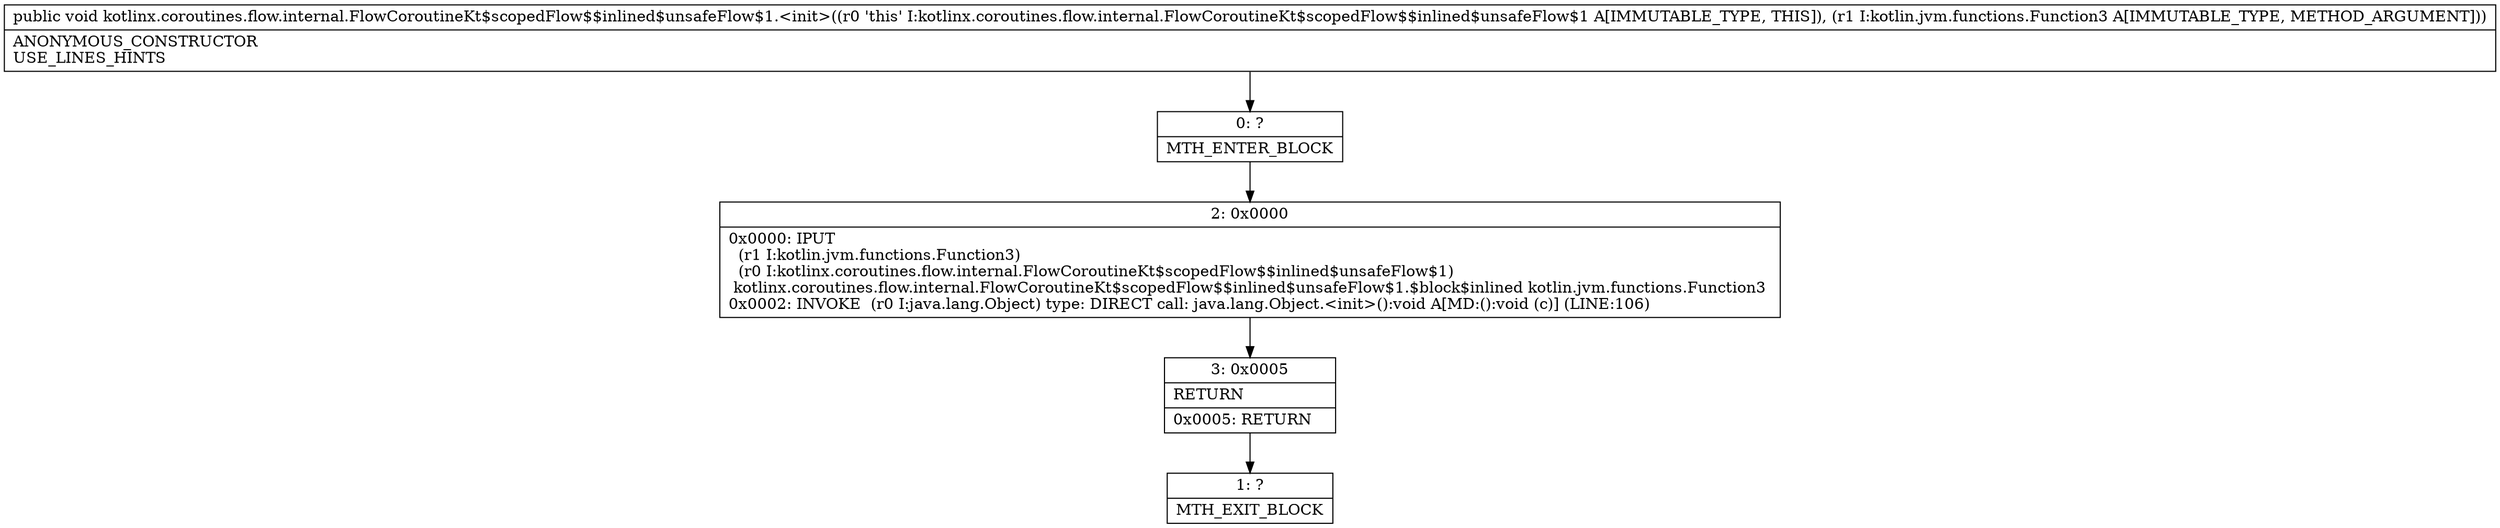 digraph "CFG forkotlinx.coroutines.flow.internal.FlowCoroutineKt$scopedFlow$$inlined$unsafeFlow$1.\<init\>(Lkotlin\/jvm\/functions\/Function3;)V" {
Node_0 [shape=record,label="{0\:\ ?|MTH_ENTER_BLOCK\l}"];
Node_2 [shape=record,label="{2\:\ 0x0000|0x0000: IPUT  \l  (r1 I:kotlin.jvm.functions.Function3)\l  (r0 I:kotlinx.coroutines.flow.internal.FlowCoroutineKt$scopedFlow$$inlined$unsafeFlow$1)\l kotlinx.coroutines.flow.internal.FlowCoroutineKt$scopedFlow$$inlined$unsafeFlow$1.$block$inlined kotlin.jvm.functions.Function3 \l0x0002: INVOKE  (r0 I:java.lang.Object) type: DIRECT call: java.lang.Object.\<init\>():void A[MD:():void (c)] (LINE:106)\l}"];
Node_3 [shape=record,label="{3\:\ 0x0005|RETURN\l|0x0005: RETURN   \l}"];
Node_1 [shape=record,label="{1\:\ ?|MTH_EXIT_BLOCK\l}"];
MethodNode[shape=record,label="{public void kotlinx.coroutines.flow.internal.FlowCoroutineKt$scopedFlow$$inlined$unsafeFlow$1.\<init\>((r0 'this' I:kotlinx.coroutines.flow.internal.FlowCoroutineKt$scopedFlow$$inlined$unsafeFlow$1 A[IMMUTABLE_TYPE, THIS]), (r1 I:kotlin.jvm.functions.Function3 A[IMMUTABLE_TYPE, METHOD_ARGUMENT]))  | ANONYMOUS_CONSTRUCTOR\lUSE_LINES_HINTS\l}"];
MethodNode -> Node_0;Node_0 -> Node_2;
Node_2 -> Node_3;
Node_3 -> Node_1;
}

